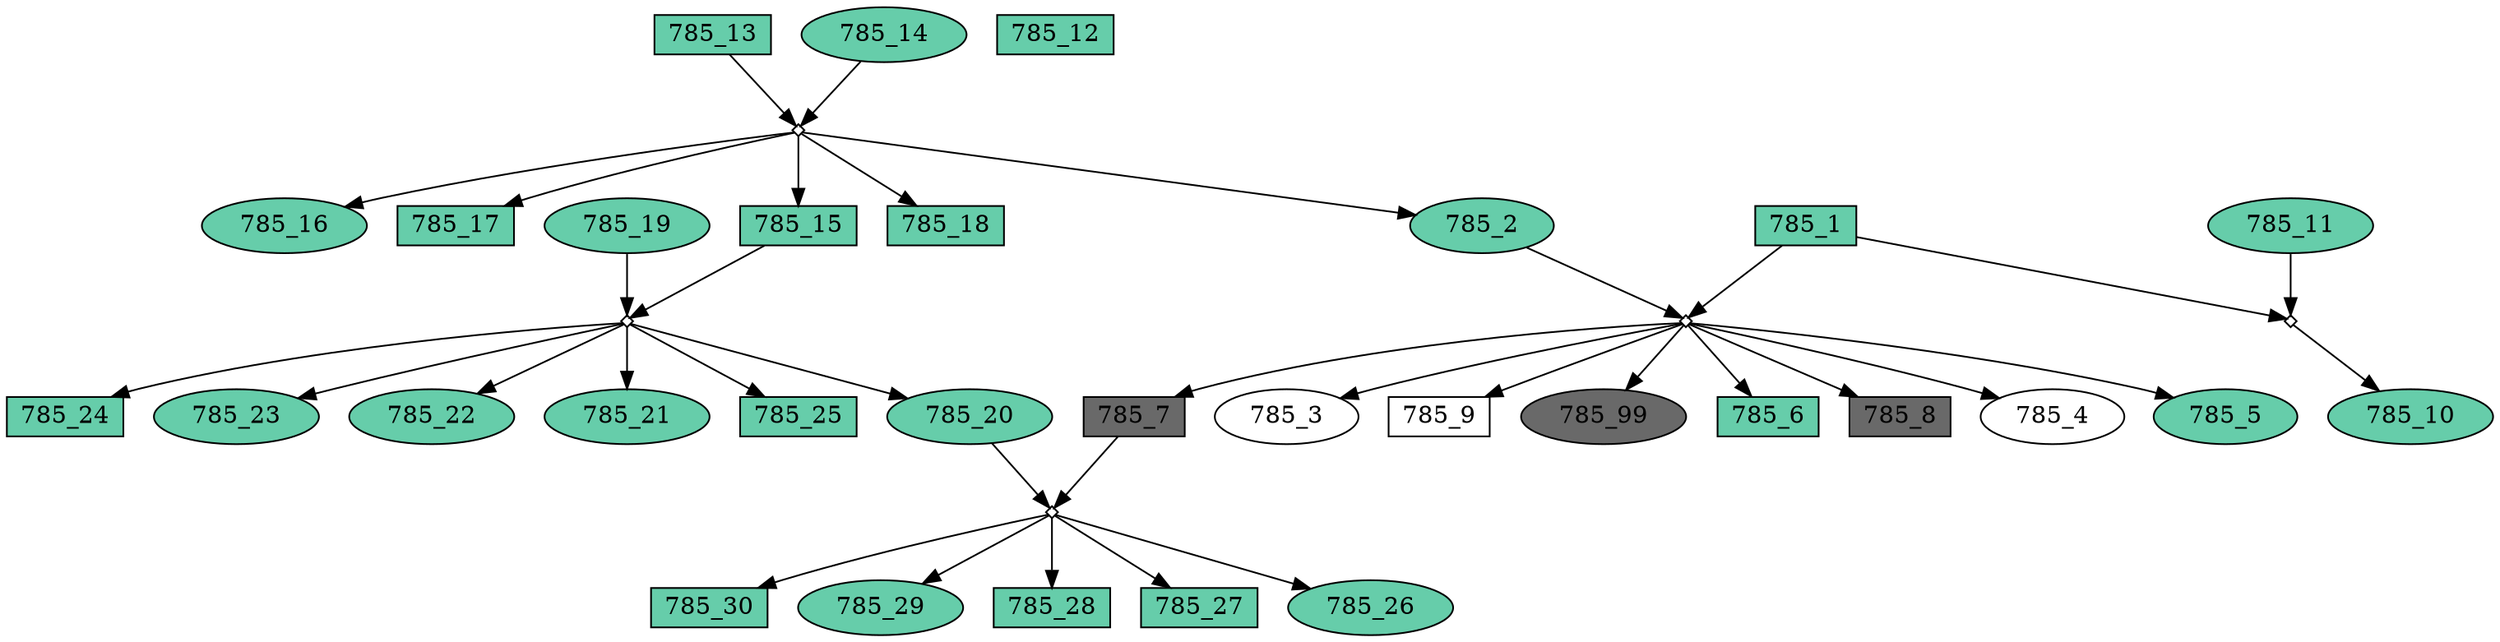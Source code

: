 digraph {
	"785_13" [shape=box fillcolor=aquamarine3 fontcolor=black height=0.3 regular=0 shape=box style=filled width=0.5]
	"785_13" -> "785_13x785_14"
	"785_7" [shape=box fillcolor=dimgrey fontcolor=black height=0.3 regular=0 shape=box style=filled width=0.5]
	"785_1x785_2" -> "785_7"
	"785_7" -> "785_7x785_20"
	"785_9" [shape=box fillcolor=white fontcolor=black height=0.3 regular=0 shape=box style=filled width=0.5]
	"785_1x785_2" -> "785_9"
	"785_99" [shape=box fillcolor=dimgrey fontcolor=black height=0.3 regular=0 shape=ellipse style=filled width=0.5]
	"785_1x785_2" -> "785_99"
	"785_12" [shape=box fillcolor=aquamarine3 fontcolor=black height=0.3 regular=0 shape=box style=filled width=0.5]
	"785_10" [shape=box fillcolor=aquamarine3 fontcolor=black height=0.3 regular=0 shape=ellipse style=filled width=0.5]
	"785_1x785_11" -> "785_10"
	"785_2" [shape=box fillcolor=aquamarine3 fontcolor=black height=0.3 regular=0 shape=ellipse style=filled width=0.5]
	"785_13x785_14" -> "785_2"
	"785_2" -> "785_1x785_2"
	"785_11" [shape=box fillcolor=aquamarine3 fontcolor=black height=0.3 regular=0 shape=ellipse style=filled width=0.5]
	"785_11" -> "785_1x785_11"
	"785_6" [shape=box fillcolor=aquamarine3 fontcolor=black height=0.3 regular=0 shape=box style=filled width=0.5]
	"785_1x785_2" -> "785_6"
	"785_1" [shape=box fillcolor=aquamarine3 fontcolor=black height=0.3 regular=0 shape=box style=filled width=0.5]
	"785_1" -> "785_1x785_2"
	"785_1" -> "785_1x785_11"
	"785_8" [shape=box fillcolor=dimgrey fontcolor=black height=0.3 regular=0 shape=box style=filled width=0.5]
	"785_1x785_2" -> "785_8"
	"785_15" [shape=box fillcolor=aquamarine3 fontcolor=black height=0.3 regular=0 shape=box style=filled width=0.5]
	"785_13x785_14" -> "785_15"
	"785_15" -> "785_15x785_19"
	"785_4" [shape=box fillcolor=white fontcolor=black height=0.3 regular=0 shape=ellipse style=filled width=0.5]
	"785_1x785_2" -> "785_4"
	"785_30" [shape=box fillcolor=aquamarine3 fontcolor=black height=0.3 regular=0 shape=box style=filled width=0.5]
	"785_7x785_20" -> "785_30"
	"785_29" [shape=box fillcolor=aquamarine3 fontcolor=black height=0.3 regular=0 shape=ellipse style=filled width=0.5]
	"785_7x785_20" -> "785_29"
	"785_28" [shape=box fillcolor=aquamarine3 fontcolor=black height=0.3 regular=0 shape=box style=filled width=0.5]
	"785_7x785_20" -> "785_28"
	"785_27" [shape=box fillcolor=aquamarine3 fontcolor=black height=0.3 regular=0 shape=box style=filled width=0.5]
	"785_7x785_20" -> "785_27"
	"785_26" [shape=box fillcolor=aquamarine3 fontcolor=black height=0.3 regular=0 shape=ellipse style=filled width=0.5]
	"785_7x785_20" -> "785_26"
	"785_25" [shape=box fillcolor=aquamarine3 fontcolor=black height=0.3 regular=0 shape=box style=filled width=0.5]
	"785_15x785_19" -> "785_25"
	"785_14" [shape=box fillcolor=aquamarine3 fontcolor=black height=0.3 regular=0 shape=ellipse style=filled width=0.5]
	"785_14" -> "785_13x785_14"
	"785_24" [shape=box fillcolor=aquamarine3 fontcolor=black height=0.3 regular=0 shape=box style=filled width=0.5]
	"785_15x785_19" -> "785_24"
	"785_23" [shape=box fillcolor=aquamarine3 fontcolor=black height=0.3 regular=0 shape=ellipse style=filled width=0.5]
	"785_15x785_19" -> "785_23"
	"785_22" [shape=box fillcolor=aquamarine3 fontcolor=black height=0.3 regular=0 shape=ellipse style=filled width=0.5]
	"785_15x785_19" -> "785_22"
	"785_21" [shape=box fillcolor=aquamarine3 fontcolor=black height=0.3 regular=0 shape=ellipse style=filled width=0.5]
	"785_15x785_19" -> "785_21"
	"785_5" [shape=box fillcolor=aquamarine3 fontcolor=black height=0.3 regular=0 shape=ellipse style=filled width=0.5]
	"785_1x785_2" -> "785_5"
	"785_19" [shape=box fillcolor=aquamarine3 fontcolor=black height=0.3 regular=0 shape=ellipse style=filled width=0.5]
	"785_19" -> "785_15x785_19"
	"785_18" [shape=box fillcolor=aquamarine3 fontcolor=black height=0.3 regular=0 shape=box style=filled width=0.5]
	"785_13x785_14" -> "785_18"
	"785_16" [shape=box fillcolor=aquamarine3 fontcolor=black height=0.3 regular=0 shape=ellipse style=filled width=0.5]
	"785_13x785_14" -> "785_16"
	"785_3" [shape=box fillcolor=white fontcolor=black height=0.3 regular=0 shape=ellipse style=filled width=0.5]
	"785_1x785_2" -> "785_3"
	"785_17" [shape=box fillcolor=aquamarine3 fontcolor=black height=0.3 regular=0 shape=box style=filled width=0.5]
	"785_13x785_14" -> "785_17"
	"785_20" [shape=box fillcolor=aquamarine3 fontcolor=black height=0.3 regular=0 shape=ellipse style=filled width=0.5]
	"785_15x785_19" -> "785_20"
	"785_20" -> "785_7x785_20"
	"785_15x785_19" [label="" height=.1 shape=diamond width=.1]
	"785_7x785_20" [label="" height=.1 shape=diamond width=.1]
	"785_1x785_11" [label="" height=.1 shape=diamond width=.1]
	"785_13x785_14" [label="" height=.1 shape=diamond width=.1]
	"785_1x785_2" [label="" height=.1 shape=diamond width=.1]
}
